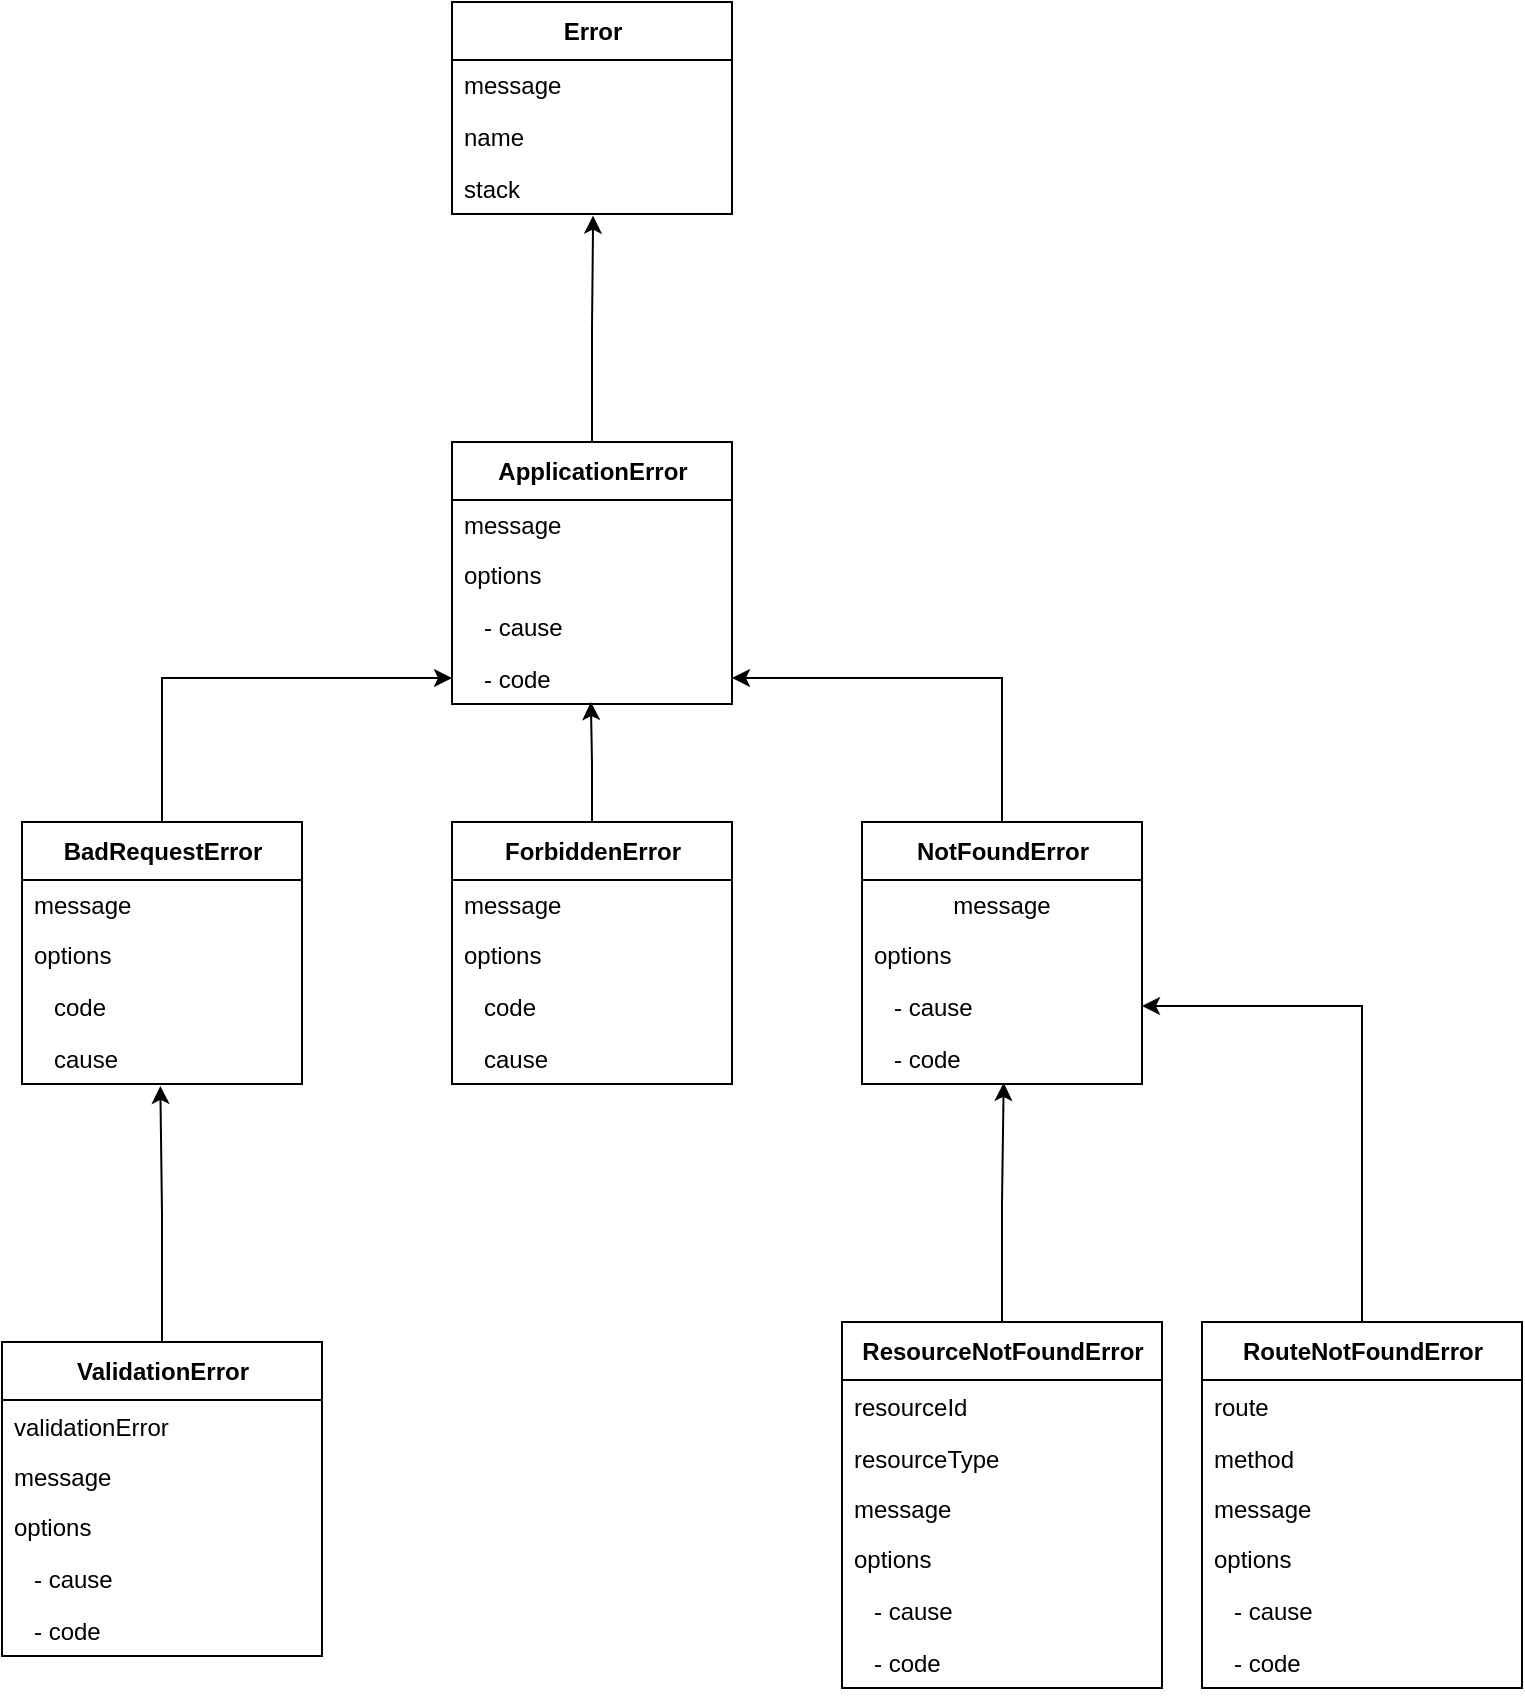 <mxfile version="20.3.0" type="device"><diagram id="Ps0_6ylPHPUxJy3gyq8r" name="Page-1"><mxGraphModel dx="1038" dy="1513" grid="1" gridSize="10" guides="1" tooltips="1" connect="1" arrows="1" fold="1" page="1" pageScale="1" pageWidth="850" pageHeight="1100" math="0" shadow="0"><root><mxCell id="0"/><mxCell id="1" parent="0"/><mxCell id="CUh8TYaTHbbMUkMpdDZa-4" value="Error" style="swimlane;fontStyle=1;align=center;verticalAlign=middle;childLayout=stackLayout;horizontal=1;startSize=29;horizontalStack=0;resizeParent=1;resizeParentMax=0;resizeLast=0;collapsible=0;marginBottom=0;html=1;" parent="1" vertex="1"><mxGeometry x="295" y="170" width="140" height="106" as="geometry"/></mxCell><mxCell id="CUh8TYaTHbbMUkMpdDZa-6" value="message" style="text;html=1;strokeColor=none;fillColor=none;align=left;verticalAlign=middle;spacingLeft=4;spacingRight=4;overflow=hidden;rotatable=0;points=[[0,0.5],[1,0.5]];portConstraint=eastwest;" parent="CUh8TYaTHbbMUkMpdDZa-4" vertex="1"><mxGeometry y="29" width="140" height="25" as="geometry"/></mxCell><mxCell id="CUh8TYaTHbbMUkMpdDZa-8" value="name" style="text;strokeColor=none;fillColor=none;align=left;verticalAlign=top;spacingLeft=4;spacingRight=4;overflow=hidden;rotatable=0;points=[[0,0.5],[1,0.5]];portConstraint=eastwest;" parent="CUh8TYaTHbbMUkMpdDZa-4" vertex="1"><mxGeometry y="54" width="140" height="26" as="geometry"/></mxCell><mxCell id="CUh8TYaTHbbMUkMpdDZa-7" value="stack" style="text;strokeColor=none;fillColor=none;align=left;verticalAlign=top;spacingLeft=4;spacingRight=4;overflow=hidden;rotatable=0;points=[[0,0.5],[1,0.5]];portConstraint=eastwest;" parent="CUh8TYaTHbbMUkMpdDZa-4" vertex="1"><mxGeometry y="80" width="140" height="26" as="geometry"/></mxCell><mxCell id="GGQzfrR7R3QJgpXlMPha-9" style="edgeStyle=orthogonalEdgeStyle;rounded=0;orthogonalLoop=1;jettySize=auto;html=1;entryX=0.504;entryY=1.031;entryDx=0;entryDy=0;entryPerimeter=0;" edge="1" parent="1" source="CUh8TYaTHbbMUkMpdDZa-16" target="CUh8TYaTHbbMUkMpdDZa-7"><mxGeometry relative="1" as="geometry"/></mxCell><mxCell id="CUh8TYaTHbbMUkMpdDZa-16" value="ApplicationError" style="swimlane;fontStyle=1;align=center;verticalAlign=middle;childLayout=stackLayout;horizontal=1;startSize=29;horizontalStack=0;resizeParent=1;resizeParentMax=0;resizeLast=0;collapsible=0;marginBottom=0;html=1;" parent="1" vertex="1"><mxGeometry x="295" y="390" width="140" height="131" as="geometry"/></mxCell><mxCell id="CUh8TYaTHbbMUkMpdDZa-17" value="message" style="text;html=1;strokeColor=none;fillColor=none;align=left;verticalAlign=middle;spacingLeft=4;spacingRight=4;overflow=hidden;rotatable=0;points=[[0,0.5],[1,0.5]];portConstraint=eastwest;" parent="CUh8TYaTHbbMUkMpdDZa-16" vertex="1"><mxGeometry y="29" width="140" height="25" as="geometry"/></mxCell><mxCell id="GGQzfrR7R3QJgpXlMPha-15" value="options" style="text;html=1;strokeColor=none;fillColor=none;align=left;verticalAlign=middle;spacingLeft=4;spacingRight=4;overflow=hidden;rotatable=0;points=[[0,0.5],[1,0.5]];portConstraint=eastwest;" vertex="1" parent="CUh8TYaTHbbMUkMpdDZa-16"><mxGeometry y="54" width="140" height="25" as="geometry"/></mxCell><mxCell id="CUh8TYaTHbbMUkMpdDZa-19" value="   - cause" style="text;strokeColor=none;fillColor=none;align=left;verticalAlign=top;spacingLeft=4;spacingRight=4;overflow=hidden;rotatable=0;points=[[0,0.5],[1,0.5]];portConstraint=eastwest;" parent="CUh8TYaTHbbMUkMpdDZa-16" vertex="1"><mxGeometry y="79" width="140" height="26" as="geometry"/></mxCell><mxCell id="CUh8TYaTHbbMUkMpdDZa-20" value="   - code" style="text;strokeColor=none;fillColor=none;align=left;verticalAlign=top;spacingLeft=4;spacingRight=4;overflow=hidden;rotatable=0;points=[[0,0.5],[1,0.5]];portConstraint=eastwest;" parent="CUh8TYaTHbbMUkMpdDZa-16" vertex="1"><mxGeometry y="105" width="140" height="26" as="geometry"/></mxCell><mxCell id="GGQzfrR7R3QJgpXlMPha-12" style="edgeStyle=orthogonalEdgeStyle;rounded=0;orthogonalLoop=1;jettySize=auto;html=1;entryX=0;entryY=0.5;entryDx=0;entryDy=0;" edge="1" parent="1" source="CUh8TYaTHbbMUkMpdDZa-22" target="CUh8TYaTHbbMUkMpdDZa-20"><mxGeometry relative="1" as="geometry"/></mxCell><mxCell id="CUh8TYaTHbbMUkMpdDZa-22" value="BadRequestError" style="swimlane;fontStyle=1;align=center;verticalAlign=middle;childLayout=stackLayout;horizontal=1;startSize=29;horizontalStack=0;resizeParent=1;resizeParentMax=0;resizeLast=0;collapsible=0;marginBottom=0;html=1;" parent="1" vertex="1"><mxGeometry x="80" y="580" width="140" height="131" as="geometry"/></mxCell><mxCell id="CUh8TYaTHbbMUkMpdDZa-23" value="message" style="text;html=1;strokeColor=none;fillColor=none;align=left;verticalAlign=middle;spacingLeft=4;spacingRight=4;overflow=hidden;rotatable=0;points=[[0,0.5],[1,0.5]];portConstraint=eastwest;" parent="CUh8TYaTHbbMUkMpdDZa-22" vertex="1"><mxGeometry y="29" width="140" height="25" as="geometry"/></mxCell><mxCell id="GGQzfrR7R3QJgpXlMPha-16" value="options" style="text;html=1;strokeColor=none;fillColor=none;align=left;verticalAlign=middle;spacingLeft=4;spacingRight=4;overflow=hidden;rotatable=0;points=[[0,0.5],[1,0.5]];portConstraint=eastwest;" vertex="1" parent="CUh8TYaTHbbMUkMpdDZa-22"><mxGeometry y="54" width="140" height="25" as="geometry"/></mxCell><mxCell id="GGQzfrR7R3QJgpXlMPha-18" value="   code" style="text;strokeColor=none;fillColor=none;align=left;verticalAlign=top;spacingLeft=4;spacingRight=4;overflow=hidden;rotatable=0;points=[[0,0.5],[1,0.5]];portConstraint=eastwest;" vertex="1" parent="CUh8TYaTHbbMUkMpdDZa-22"><mxGeometry y="79" width="140" height="26" as="geometry"/></mxCell><mxCell id="GGQzfrR7R3QJgpXlMPha-17" value="   cause" style="text;strokeColor=none;fillColor=none;align=left;verticalAlign=top;spacingLeft=4;spacingRight=4;overflow=hidden;rotatable=0;points=[[0,0.5],[1,0.5]];portConstraint=eastwest;" vertex="1" parent="CUh8TYaTHbbMUkMpdDZa-22"><mxGeometry y="105" width="140" height="26" as="geometry"/></mxCell><mxCell id="GGQzfrR7R3QJgpXlMPha-13" style="edgeStyle=orthogonalEdgeStyle;rounded=0;orthogonalLoop=1;jettySize=auto;html=1;entryX=1;entryY=0.5;entryDx=0;entryDy=0;" edge="1" parent="1" source="CUh8TYaTHbbMUkMpdDZa-32" target="CUh8TYaTHbbMUkMpdDZa-20"><mxGeometry relative="1" as="geometry"/></mxCell><mxCell id="CUh8TYaTHbbMUkMpdDZa-32" value="NotFoundError" style="swimlane;fontStyle=1;align=center;verticalAlign=middle;childLayout=stackLayout;horizontal=1;startSize=29;horizontalStack=0;resizeParent=1;resizeParentMax=0;resizeLast=0;collapsible=0;marginBottom=0;html=1;" parent="1" vertex="1"><mxGeometry x="500" y="580" width="140" height="131" as="geometry"/></mxCell><mxCell id="CUh8TYaTHbbMUkMpdDZa-33" value="message" style="text;html=1;strokeColor=none;fillColor=none;align=center;verticalAlign=middle;spacingLeft=4;spacingRight=4;overflow=hidden;rotatable=0;points=[[0,0.5],[1,0.5]];portConstraint=eastwest;" parent="CUh8TYaTHbbMUkMpdDZa-32" vertex="1"><mxGeometry y="29" width="140" height="25" as="geometry"/></mxCell><mxCell id="CUh8TYaTHbbMUkMpdDZa-34" value="options" style="text;html=1;strokeColor=none;fillColor=none;align=left;verticalAlign=middle;spacingLeft=4;spacingRight=4;overflow=hidden;rotatable=0;points=[[0,0.5],[1,0.5]];portConstraint=eastwest;" parent="CUh8TYaTHbbMUkMpdDZa-32" vertex="1"><mxGeometry y="54" width="140" height="25" as="geometry"/></mxCell><mxCell id="CUh8TYaTHbbMUkMpdDZa-35" value="   - cause" style="text;strokeColor=none;fillColor=none;align=left;verticalAlign=top;spacingLeft=4;spacingRight=4;overflow=hidden;rotatable=0;points=[[0,0.5],[1,0.5]];portConstraint=eastwest;" parent="CUh8TYaTHbbMUkMpdDZa-32" vertex="1"><mxGeometry y="79" width="140" height="26" as="geometry"/></mxCell><mxCell id="CUh8TYaTHbbMUkMpdDZa-36" value="   - code" style="text;strokeColor=none;fillColor=none;align=left;verticalAlign=top;spacingLeft=4;spacingRight=4;overflow=hidden;rotatable=0;points=[[0,0.5],[1,0.5]];portConstraint=eastwest;" parent="CUh8TYaTHbbMUkMpdDZa-32" vertex="1"><mxGeometry y="105" width="140" height="26" as="geometry"/></mxCell><mxCell id="GGQzfrR7R3QJgpXlMPha-14" style="edgeStyle=orthogonalEdgeStyle;rounded=0;orthogonalLoop=1;jettySize=auto;html=1;entryX=0.506;entryY=0.977;entryDx=0;entryDy=0;entryPerimeter=0;" edge="1" parent="1" source="GGQzfrR7R3QJgpXlMPha-1" target="CUh8TYaTHbbMUkMpdDZa-36"><mxGeometry relative="1" as="geometry"><mxPoint x="569.58" y="736.402" as="targetPoint"/></mxGeometry></mxCell><mxCell id="GGQzfrR7R3QJgpXlMPha-1" value="ResourceNotFoundError" style="swimlane;fontStyle=1;align=center;verticalAlign=middle;childLayout=stackLayout;horizontal=1;startSize=29;horizontalStack=0;resizeParent=1;resizeParentMax=0;resizeLast=0;collapsible=0;marginBottom=0;html=1;" vertex="1" parent="1"><mxGeometry x="490" y="830" width="160" height="183" as="geometry"/></mxCell><mxCell id="GGQzfrR7R3QJgpXlMPha-7" value="resourceId" style="text;strokeColor=none;fillColor=none;align=left;verticalAlign=top;spacingLeft=4;spacingRight=4;overflow=hidden;rotatable=0;points=[[0,0.5],[1,0.5]];portConstraint=eastwest;" vertex="1" parent="GGQzfrR7R3QJgpXlMPha-1"><mxGeometry y="29" width="160" height="26" as="geometry"/></mxCell><mxCell id="GGQzfrR7R3QJgpXlMPha-6" value="resourceType" style="text;strokeColor=none;fillColor=none;align=left;verticalAlign=top;spacingLeft=4;spacingRight=4;overflow=hidden;rotatable=0;points=[[0,0.5],[1,0.5]];portConstraint=eastwest;" vertex="1" parent="GGQzfrR7R3QJgpXlMPha-1"><mxGeometry y="55" width="160" height="26" as="geometry"/></mxCell><mxCell id="GGQzfrR7R3QJgpXlMPha-2" value="message" style="text;html=1;strokeColor=none;fillColor=none;align=left;verticalAlign=middle;spacingLeft=4;spacingRight=4;overflow=hidden;rotatable=0;points=[[0,0.5],[1,0.5]];portConstraint=eastwest;" vertex="1" parent="GGQzfrR7R3QJgpXlMPha-1"><mxGeometry y="81" width="160" height="25" as="geometry"/></mxCell><mxCell id="GGQzfrR7R3QJgpXlMPha-3" value="options" style="text;html=1;strokeColor=none;fillColor=none;align=left;verticalAlign=middle;spacingLeft=4;spacingRight=4;overflow=hidden;rotatable=0;points=[[0,0.5],[1,0.5]];portConstraint=eastwest;" vertex="1" parent="GGQzfrR7R3QJgpXlMPha-1"><mxGeometry y="106" width="160" height="25" as="geometry"/></mxCell><mxCell id="GGQzfrR7R3QJgpXlMPha-4" value="   - cause" style="text;strokeColor=none;fillColor=none;align=left;verticalAlign=top;spacingLeft=4;spacingRight=4;overflow=hidden;rotatable=0;points=[[0,0.5],[1,0.5]];portConstraint=eastwest;" vertex="1" parent="GGQzfrR7R3QJgpXlMPha-1"><mxGeometry y="131" width="160" height="26" as="geometry"/></mxCell><mxCell id="GGQzfrR7R3QJgpXlMPha-5" value="   - code" style="text;strokeColor=none;fillColor=none;align=left;verticalAlign=top;spacingLeft=4;spacingRight=4;overflow=hidden;rotatable=0;points=[[0,0.5],[1,0.5]];portConstraint=eastwest;" vertex="1" parent="GGQzfrR7R3QJgpXlMPha-1"><mxGeometry y="157" width="160" height="26" as="geometry"/></mxCell><mxCell id="GGQzfrR7R3QJgpXlMPha-26" style="edgeStyle=orthogonalEdgeStyle;rounded=0;orthogonalLoop=1;jettySize=auto;html=1;entryX=1;entryY=0.5;entryDx=0;entryDy=0;" edge="1" parent="1" source="GGQzfrR7R3QJgpXlMPha-19" target="CUh8TYaTHbbMUkMpdDZa-35"><mxGeometry relative="1" as="geometry"/></mxCell><mxCell id="GGQzfrR7R3QJgpXlMPha-19" value="RouteNotFoundError" style="swimlane;fontStyle=1;align=center;verticalAlign=middle;childLayout=stackLayout;horizontal=1;startSize=29;horizontalStack=0;resizeParent=1;resizeParentMax=0;resizeLast=0;collapsible=0;marginBottom=0;html=1;" vertex="1" parent="1"><mxGeometry x="670" y="830" width="160" height="183" as="geometry"/></mxCell><mxCell id="GGQzfrR7R3QJgpXlMPha-20" value="route" style="text;strokeColor=none;fillColor=none;align=left;verticalAlign=top;spacingLeft=4;spacingRight=4;overflow=hidden;rotatable=0;points=[[0,0.5],[1,0.5]];portConstraint=eastwest;" vertex="1" parent="GGQzfrR7R3QJgpXlMPha-19"><mxGeometry y="29" width="160" height="26" as="geometry"/></mxCell><mxCell id="GGQzfrR7R3QJgpXlMPha-21" value="method" style="text;strokeColor=none;fillColor=none;align=left;verticalAlign=top;spacingLeft=4;spacingRight=4;overflow=hidden;rotatable=0;points=[[0,0.5],[1,0.5]];portConstraint=eastwest;" vertex="1" parent="GGQzfrR7R3QJgpXlMPha-19"><mxGeometry y="55" width="160" height="26" as="geometry"/></mxCell><mxCell id="GGQzfrR7R3QJgpXlMPha-22" value="message" style="text;html=1;strokeColor=none;fillColor=none;align=left;verticalAlign=middle;spacingLeft=4;spacingRight=4;overflow=hidden;rotatable=0;points=[[0,0.5],[1,0.5]];portConstraint=eastwest;" vertex="1" parent="GGQzfrR7R3QJgpXlMPha-19"><mxGeometry y="81" width="160" height="25" as="geometry"/></mxCell><mxCell id="GGQzfrR7R3QJgpXlMPha-23" value="options" style="text;html=1;strokeColor=none;fillColor=none;align=left;verticalAlign=middle;spacingLeft=4;spacingRight=4;overflow=hidden;rotatable=0;points=[[0,0.5],[1,0.5]];portConstraint=eastwest;" vertex="1" parent="GGQzfrR7R3QJgpXlMPha-19"><mxGeometry y="106" width="160" height="25" as="geometry"/></mxCell><mxCell id="GGQzfrR7R3QJgpXlMPha-24" value="   - cause" style="text;strokeColor=none;fillColor=none;align=left;verticalAlign=top;spacingLeft=4;spacingRight=4;overflow=hidden;rotatable=0;points=[[0,0.5],[1,0.5]];portConstraint=eastwest;" vertex="1" parent="GGQzfrR7R3QJgpXlMPha-19"><mxGeometry y="131" width="160" height="26" as="geometry"/></mxCell><mxCell id="GGQzfrR7R3QJgpXlMPha-25" value="   - code" style="text;strokeColor=none;fillColor=none;align=left;verticalAlign=top;spacingLeft=4;spacingRight=4;overflow=hidden;rotatable=0;points=[[0,0.5],[1,0.5]];portConstraint=eastwest;" vertex="1" parent="GGQzfrR7R3QJgpXlMPha-19"><mxGeometry y="157" width="160" height="26" as="geometry"/></mxCell><mxCell id="GGQzfrR7R3QJgpXlMPha-33" style="edgeStyle=orthogonalEdgeStyle;rounded=0;orthogonalLoop=1;jettySize=auto;html=1;entryX=0.496;entryY=0.962;entryDx=0;entryDy=0;entryPerimeter=0;" edge="1" parent="1" source="GGQzfrR7R3QJgpXlMPha-27" target="CUh8TYaTHbbMUkMpdDZa-20"><mxGeometry relative="1" as="geometry"/></mxCell><mxCell id="GGQzfrR7R3QJgpXlMPha-27" value="ForbiddenError" style="swimlane;fontStyle=1;align=center;verticalAlign=middle;childLayout=stackLayout;horizontal=1;startSize=29;horizontalStack=0;resizeParent=1;resizeParentMax=0;resizeLast=0;collapsible=0;marginBottom=0;html=1;" vertex="1" parent="1"><mxGeometry x="295" y="580" width="140" height="131" as="geometry"/></mxCell><mxCell id="GGQzfrR7R3QJgpXlMPha-28" value="message" style="text;html=1;strokeColor=none;fillColor=none;align=left;verticalAlign=middle;spacingLeft=4;spacingRight=4;overflow=hidden;rotatable=0;points=[[0,0.5],[1,0.5]];portConstraint=eastwest;" vertex="1" parent="GGQzfrR7R3QJgpXlMPha-27"><mxGeometry y="29" width="140" height="25" as="geometry"/></mxCell><mxCell id="GGQzfrR7R3QJgpXlMPha-29" value="options" style="text;html=1;strokeColor=none;fillColor=none;align=left;verticalAlign=middle;spacingLeft=4;spacingRight=4;overflow=hidden;rotatable=0;points=[[0,0.5],[1,0.5]];portConstraint=eastwest;" vertex="1" parent="GGQzfrR7R3QJgpXlMPha-27"><mxGeometry y="54" width="140" height="25" as="geometry"/></mxCell><mxCell id="GGQzfrR7R3QJgpXlMPha-30" value="   code" style="text;strokeColor=none;fillColor=none;align=left;verticalAlign=top;spacingLeft=4;spacingRight=4;overflow=hidden;rotatable=0;points=[[0,0.5],[1,0.5]];portConstraint=eastwest;" vertex="1" parent="GGQzfrR7R3QJgpXlMPha-27"><mxGeometry y="79" width="140" height="26" as="geometry"/></mxCell><mxCell id="GGQzfrR7R3QJgpXlMPha-31" value="   cause" style="text;strokeColor=none;fillColor=none;align=left;verticalAlign=top;spacingLeft=4;spacingRight=4;overflow=hidden;rotatable=0;points=[[0,0.5],[1,0.5]];portConstraint=eastwest;" vertex="1" parent="GGQzfrR7R3QJgpXlMPha-27"><mxGeometry y="105" width="140" height="26" as="geometry"/></mxCell><mxCell id="GGQzfrR7R3QJgpXlMPha-46" style="edgeStyle=orthogonalEdgeStyle;rounded=0;orthogonalLoop=1;jettySize=auto;html=1;entryX=0.494;entryY=1.038;entryDx=0;entryDy=0;entryPerimeter=0;" edge="1" parent="1" source="GGQzfrR7R3QJgpXlMPha-39" target="GGQzfrR7R3QJgpXlMPha-17"><mxGeometry relative="1" as="geometry"/></mxCell><mxCell id="GGQzfrR7R3QJgpXlMPha-39" value="ValidationError" style="swimlane;fontStyle=1;align=center;verticalAlign=middle;childLayout=stackLayout;horizontal=1;startSize=29;horizontalStack=0;resizeParent=1;resizeParentMax=0;resizeLast=0;collapsible=0;marginBottom=0;html=1;" vertex="1" parent="1"><mxGeometry x="70" y="840" width="160" height="157" as="geometry"/></mxCell><mxCell id="GGQzfrR7R3QJgpXlMPha-40" value="validationError" style="text;strokeColor=none;fillColor=none;align=left;verticalAlign=top;spacingLeft=4;spacingRight=4;overflow=hidden;rotatable=0;points=[[0,0.5],[1,0.5]];portConstraint=eastwest;" vertex="1" parent="GGQzfrR7R3QJgpXlMPha-39"><mxGeometry y="29" width="160" height="26" as="geometry"/></mxCell><mxCell id="GGQzfrR7R3QJgpXlMPha-42" value="message" style="text;html=1;strokeColor=none;fillColor=none;align=left;verticalAlign=middle;spacingLeft=4;spacingRight=4;overflow=hidden;rotatable=0;points=[[0,0.5],[1,0.5]];portConstraint=eastwest;" vertex="1" parent="GGQzfrR7R3QJgpXlMPha-39"><mxGeometry y="55" width="160" height="25" as="geometry"/></mxCell><mxCell id="GGQzfrR7R3QJgpXlMPha-43" value="options" style="text;html=1;strokeColor=none;fillColor=none;align=left;verticalAlign=middle;spacingLeft=4;spacingRight=4;overflow=hidden;rotatable=0;points=[[0,0.5],[1,0.5]];portConstraint=eastwest;" vertex="1" parent="GGQzfrR7R3QJgpXlMPha-39"><mxGeometry y="80" width="160" height="25" as="geometry"/></mxCell><mxCell id="GGQzfrR7R3QJgpXlMPha-44" value="   - cause" style="text;strokeColor=none;fillColor=none;align=left;verticalAlign=top;spacingLeft=4;spacingRight=4;overflow=hidden;rotatable=0;points=[[0,0.5],[1,0.5]];portConstraint=eastwest;" vertex="1" parent="GGQzfrR7R3QJgpXlMPha-39"><mxGeometry y="105" width="160" height="26" as="geometry"/></mxCell><mxCell id="GGQzfrR7R3QJgpXlMPha-45" value="   - code" style="text;strokeColor=none;fillColor=none;align=left;verticalAlign=top;spacingLeft=4;spacingRight=4;overflow=hidden;rotatable=0;points=[[0,0.5],[1,0.5]];portConstraint=eastwest;" vertex="1" parent="GGQzfrR7R3QJgpXlMPha-39"><mxGeometry y="131" width="160" height="26" as="geometry"/></mxCell></root></mxGraphModel></diagram></mxfile>